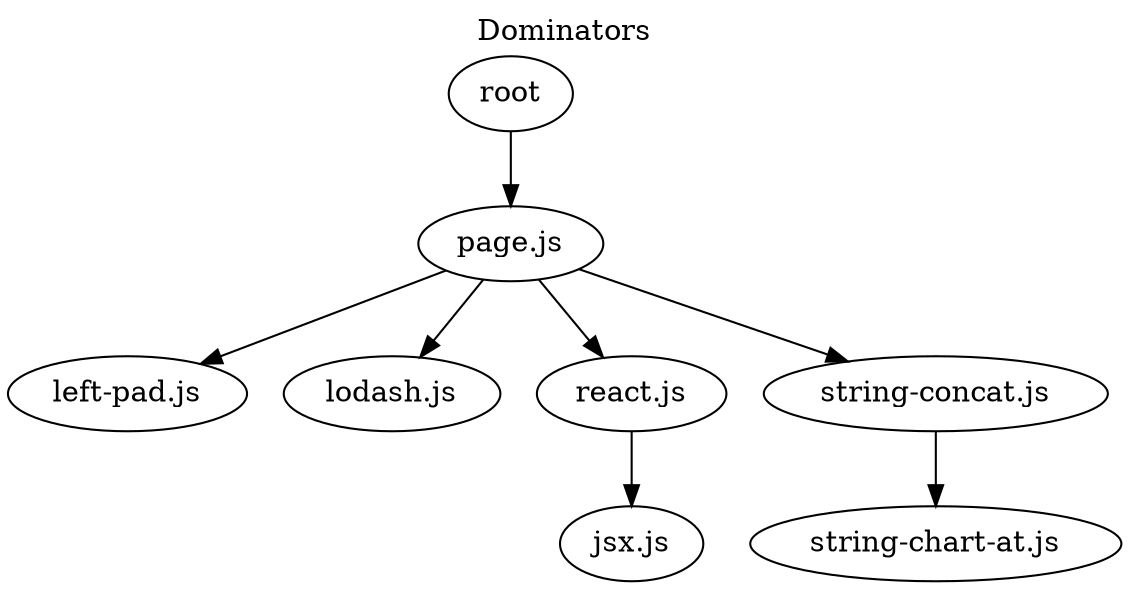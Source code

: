 digraph dominators {
  labelloc="t";
  label="Dominators";

  "root";
  "root" -> "page.js";
  "jsx.js";
  "left-pad.js";
  "lodash.js";
  "page.js";
  "react.js";
  "string-chart-at.js";
  "string-concat.js";

  "page.js" -> "left-pad.js";
  "page.js" -> "lodash.js";
  "page.js" -> "react.js";
  "page.js" -> "string-concat.js";
  "react.js" -> "jsx.js";
  "string-concat.js" -> "string-chart-at.js";
}